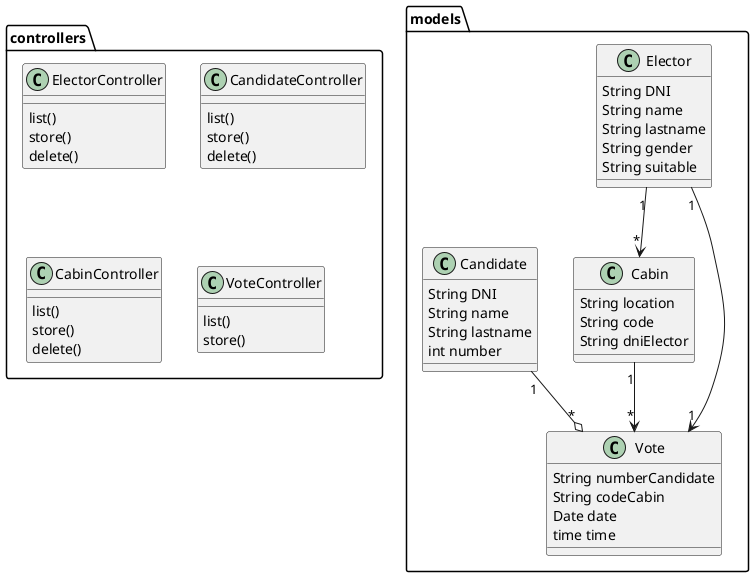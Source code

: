 @startuml

class models.Elector{
	String DNI
	String name
	String lastname
	String gender
	String suitable
}

class models.Candidate{
	String DNI
	String name
	String lastname
	int number
}

class models.Cabin{
    String location
	String code
	String dniElector
}	

class models.Vote{
	String numberCandidate
	String codeCabin
	Date date
	time time
}

models.Elector "1" --> "*" models.Cabin
models.Elector "1" --> "1" models.Vote

models.Candidate "1" --o "*" models.Vote

models.Cabin "1" --> "*" models.Vote


Class controllers.ElectorController{
	list()
	store()
	delete()
}

Class controllers.CandidateController{
	list()
	store()
	delete()
}

Class controllers.CabinController{
	list()
	store()
	delete()
}

Class controllers.VoteController{
	list()
	store()
}

@enduml